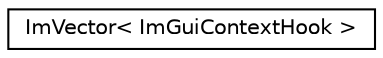 digraph "Graphical Class Hierarchy"
{
 // LATEX_PDF_SIZE
  edge [fontname="Helvetica",fontsize="10",labelfontname="Helvetica",labelfontsize="10"];
  node [fontname="Helvetica",fontsize="10",shape=record];
  rankdir="LR";
  Node0 [label="ImVector\< ImGuiContextHook \>",height=0.2,width=0.4,color="black", fillcolor="white", style="filled",URL="$struct_im_vector.html",tooltip=" "];
}
